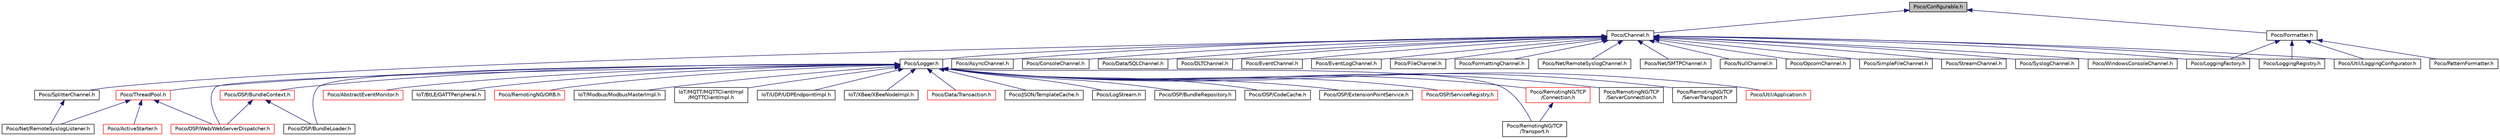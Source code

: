 digraph "Poco/Configurable.h"
{
 // LATEX_PDF_SIZE
  edge [fontname="Helvetica",fontsize="10",labelfontname="Helvetica",labelfontsize="10"];
  node [fontname="Helvetica",fontsize="10",shape=record];
  Node1 [label="Poco/Configurable.h",height=0.2,width=0.4,color="black", fillcolor="grey75", style="filled", fontcolor="black",tooltip=" "];
  Node1 -> Node2 [dir="back",color="midnightblue",fontsize="10",style="solid",fontname="Helvetica"];
  Node2 [label="Poco/Channel.h",height=0.2,width=0.4,color="black", fillcolor="white", style="filled",URL="$Channel_8h.html",tooltip=" "];
  Node2 -> Node3 [dir="back",color="midnightblue",fontsize="10",style="solid",fontname="Helvetica"];
  Node3 [label="Poco/Logger.h",height=0.2,width=0.4,color="black", fillcolor="white", style="filled",URL="$Logger_8h.html",tooltip=" "];
  Node3 -> Node4 [dir="back",color="midnightblue",fontsize="10",style="solid",fontname="Helvetica"];
  Node4 [label="Poco/ThreadPool.h",height=0.2,width=0.4,color="red", fillcolor="white", style="filled",URL="$ThreadPool_8h.html",tooltip=" "];
  Node4 -> Node5 [dir="back",color="midnightblue",fontsize="10",style="solid",fontname="Helvetica"];
  Node5 [label="Poco/ActiveStarter.h",height=0.2,width=0.4,color="red", fillcolor="white", style="filled",URL="$ActiveStarter_8h.html",tooltip=" "];
  Node4 -> Node413 [dir="back",color="midnightblue",fontsize="10",style="solid",fontname="Helvetica"];
  Node413 [label="Poco/Net/RemoteSyslogListener.h",height=0.2,width=0.4,color="black", fillcolor="white", style="filled",URL="$RemoteSyslogListener_8h.html",tooltip=" "];
  Node4 -> Node256 [dir="back",color="midnightblue",fontsize="10",style="solid",fontname="Helvetica"];
  Node256 [label="Poco/OSP/Web/WebServerDispatcher.h",height=0.2,width=0.4,color="red", fillcolor="white", style="filled",URL="$WebServerDispatcher_8h.html",tooltip=" "];
  Node3 -> Node7 [dir="back",color="midnightblue",fontsize="10",style="solid",fontname="Helvetica"];
  Node7 [label="Poco/AbstractEventMonitor.h",height=0.2,width=0.4,color="red", fillcolor="white", style="filled",URL="$AbstractEventMonitor_8h.html",tooltip=" "];
  Node3 -> Node14 [dir="back",color="midnightblue",fontsize="10",style="solid",fontname="Helvetica"];
  Node14 [label="IoT/BtLE/GATTPeripheral.h",height=0.2,width=0.4,color="black", fillcolor="white", style="filled",URL="$GATTPeripheral_8h.html",tooltip=" "];
  Node3 -> Node33 [dir="back",color="midnightblue",fontsize="10",style="solid",fontname="Helvetica"];
  Node33 [label="Poco/RemotingNG/ORB.h",height=0.2,width=0.4,color="red", fillcolor="white", style="filled",URL="$ORB_8h.html",tooltip=" "];
  Node3 -> Node148 [dir="back",color="midnightblue",fontsize="10",style="solid",fontname="Helvetica"];
  Node148 [label="IoT/Modbus/ModbusMasterImpl.h",height=0.2,width=0.4,color="black", fillcolor="white", style="filled",URL="$ModbusMasterImpl_8h.html",tooltip=" "];
  Node3 -> Node217 [dir="back",color="midnightblue",fontsize="10",style="solid",fontname="Helvetica"];
  Node217 [label="IoT/MQTT/MQTTClientImpl\l/MQTTClientImpl.h",height=0.2,width=0.4,color="black", fillcolor="white", style="filled",URL="$MQTTClientImpl_8h.html",tooltip=" "];
  Node3 -> Node244 [dir="back",color="midnightblue",fontsize="10",style="solid",fontname="Helvetica"];
  Node244 [label="IoT/UDP/UDPEndpointImpl.h",height=0.2,width=0.4,color="black", fillcolor="white", style="filled",URL="$UDPEndpointImpl_8h.html",tooltip=" "];
  Node3 -> Node250 [dir="back",color="midnightblue",fontsize="10",style="solid",fontname="Helvetica"];
  Node250 [label="Poco/OSP/BundleContext.h",height=0.2,width=0.4,color="red", fillcolor="white", style="filled",URL="$BundleContext_8h.html",tooltip=" "];
  Node250 -> Node253 [dir="back",color="midnightblue",fontsize="10",style="solid",fontname="Helvetica"];
  Node253 [label="Poco/OSP/BundleLoader.h",height=0.2,width=0.4,color="black", fillcolor="white", style="filled",URL="$BundleLoader_8h.html",tooltip=" "];
  Node250 -> Node256 [dir="back",color="midnightblue",fontsize="10",style="solid",fontname="Helvetica"];
  Node3 -> Node322 [dir="back",color="midnightblue",fontsize="10",style="solid",fontname="Helvetica"];
  Node322 [label="IoT/XBee/XBeeNodeImpl.h",height=0.2,width=0.4,color="black", fillcolor="white", style="filled",URL="$XBeeNodeImpl_8h.html",tooltip=" "];
  Node3 -> Node401 [dir="back",color="midnightblue",fontsize="10",style="solid",fontname="Helvetica"];
  Node401 [label="Poco/Data/Transaction.h",height=0.2,width=0.4,color="red", fillcolor="white", style="filled",URL="$Transaction_8h.html",tooltip=" "];
  Node3 -> Node414 [dir="back",color="midnightblue",fontsize="10",style="solid",fontname="Helvetica"];
  Node414 [label="Poco/JSON/TemplateCache.h",height=0.2,width=0.4,color="black", fillcolor="white", style="filled",URL="$TemplateCache_8h.html",tooltip=" "];
  Node3 -> Node415 [dir="back",color="midnightblue",fontsize="10",style="solid",fontname="Helvetica"];
  Node415 [label="Poco/LogStream.h",height=0.2,width=0.4,color="black", fillcolor="white", style="filled",URL="$LogStream_8h.html",tooltip=" "];
  Node3 -> Node253 [dir="back",color="midnightblue",fontsize="10",style="solid",fontname="Helvetica"];
  Node3 -> Node265 [dir="back",color="midnightblue",fontsize="10",style="solid",fontname="Helvetica"];
  Node265 [label="Poco/OSP/BundleRepository.h",height=0.2,width=0.4,color="black", fillcolor="white", style="filled",URL="$BundleRepository_8h.html",tooltip=" "];
  Node3 -> Node416 [dir="back",color="midnightblue",fontsize="10",style="solid",fontname="Helvetica"];
  Node416 [label="Poco/OSP/CodeCache.h",height=0.2,width=0.4,color="black", fillcolor="white", style="filled",URL="$CodeCache_8h.html",tooltip=" "];
  Node3 -> Node270 [dir="back",color="midnightblue",fontsize="10",style="solid",fontname="Helvetica"];
  Node270 [label="Poco/OSP/ExtensionPointService.h",height=0.2,width=0.4,color="black", fillcolor="white", style="filled",URL="$ExtensionPointService_8h.html",tooltip=" "];
  Node3 -> Node380 [dir="back",color="midnightblue",fontsize="10",style="solid",fontname="Helvetica"];
  Node380 [label="Poco/OSP/ServiceRegistry.h",height=0.2,width=0.4,color="red", fillcolor="white", style="filled",URL="$ServiceRegistry_8h.html",tooltip=" "];
  Node3 -> Node256 [dir="back",color="midnightblue",fontsize="10",style="solid",fontname="Helvetica"];
  Node3 -> Node368 [dir="back",color="midnightblue",fontsize="10",style="solid",fontname="Helvetica"];
  Node368 [label="Poco/RemotingNG/TCP\l/Connection.h",height=0.2,width=0.4,color="red", fillcolor="white", style="filled",URL="$Connection_8h.html",tooltip=" "];
  Node368 -> Node373 [dir="back",color="midnightblue",fontsize="10",style="solid",fontname="Helvetica"];
  Node373 [label="Poco/RemotingNG/TCP\l/Transport.h",height=0.2,width=0.4,color="black", fillcolor="white", style="filled",URL="$TCP_2Transport_8h.html",tooltip=" "];
  Node3 -> Node353 [dir="back",color="midnightblue",fontsize="10",style="solid",fontname="Helvetica"];
  Node353 [label="Poco/RemotingNG/TCP\l/ServerConnection.h",height=0.2,width=0.4,color="black", fillcolor="white", style="filled",URL="$ServerConnection_8h.html",tooltip=" "];
  Node3 -> Node372 [dir="back",color="midnightblue",fontsize="10",style="solid",fontname="Helvetica"];
  Node372 [label="Poco/RemotingNG/TCP\l/ServerTransport.h",height=0.2,width=0.4,color="black", fillcolor="white", style="filled",URL="$TCP_2ServerTransport_8h.html",tooltip=" "];
  Node3 -> Node373 [dir="back",color="midnightblue",fontsize="10",style="solid",fontname="Helvetica"];
  Node3 -> Node280 [dir="back",color="midnightblue",fontsize="10",style="solid",fontname="Helvetica"];
  Node280 [label="Poco/Util/Application.h",height=0.2,width=0.4,color="red", fillcolor="white", style="filled",URL="$Application_8h.html",tooltip=" "];
  Node2 -> Node417 [dir="back",color="midnightblue",fontsize="10",style="solid",fontname="Helvetica"];
  Node417 [label="Poco/AsyncChannel.h",height=0.2,width=0.4,color="black", fillcolor="white", style="filled",URL="$AsyncChannel_8h.html",tooltip=" "];
  Node2 -> Node418 [dir="back",color="midnightblue",fontsize="10",style="solid",fontname="Helvetica"];
  Node418 [label="Poco/ConsoleChannel.h",height=0.2,width=0.4,color="black", fillcolor="white", style="filled",URL="$ConsoleChannel_8h.html",tooltip=" "];
  Node2 -> Node400 [dir="back",color="midnightblue",fontsize="10",style="solid",fontname="Helvetica"];
  Node400 [label="Poco/Data/SQLChannel.h",height=0.2,width=0.4,color="black", fillcolor="white", style="filled",URL="$SQLChannel_8h.html",tooltip=" "];
  Node2 -> Node419 [dir="back",color="midnightblue",fontsize="10",style="solid",fontname="Helvetica"];
  Node419 [label="Poco/DLTChannel.h",height=0.2,width=0.4,color="black", fillcolor="white", style="filled",URL="$DLTChannel_8h.html",tooltip=" "];
  Node2 -> Node331 [dir="back",color="midnightblue",fontsize="10",style="solid",fontname="Helvetica"];
  Node331 [label="Poco/EventChannel.h",height=0.2,width=0.4,color="black", fillcolor="white", style="filled",URL="$EventChannel_8h.html",tooltip=" "];
  Node2 -> Node420 [dir="back",color="midnightblue",fontsize="10",style="solid",fontname="Helvetica"];
  Node420 [label="Poco/EventLogChannel.h",height=0.2,width=0.4,color="black", fillcolor="white", style="filled",URL="$EventLogChannel_8h.html",tooltip=" "];
  Node2 -> Node421 [dir="back",color="midnightblue",fontsize="10",style="solid",fontname="Helvetica"];
  Node421 [label="Poco/FileChannel.h",height=0.2,width=0.4,color="black", fillcolor="white", style="filled",URL="$FileChannel_8h.html",tooltip=" "];
  Node2 -> Node422 [dir="back",color="midnightblue",fontsize="10",style="solid",fontname="Helvetica"];
  Node422 [label="Poco/FormattingChannel.h",height=0.2,width=0.4,color="black", fillcolor="white", style="filled",URL="$FormattingChannel_8h.html",tooltip=" "];
  Node2 -> Node423 [dir="back",color="midnightblue",fontsize="10",style="solid",fontname="Helvetica"];
  Node423 [label="Poco/LoggingFactory.h",height=0.2,width=0.4,color="black", fillcolor="white", style="filled",URL="$LoggingFactory_8h.html",tooltip=" "];
  Node2 -> Node424 [dir="back",color="midnightblue",fontsize="10",style="solid",fontname="Helvetica"];
  Node424 [label="Poco/LoggingRegistry.h",height=0.2,width=0.4,color="black", fillcolor="white", style="filled",URL="$LoggingRegistry_8h.html",tooltip=" "];
  Node2 -> Node425 [dir="back",color="midnightblue",fontsize="10",style="solid",fontname="Helvetica"];
  Node425 [label="Poco/Net/RemoteSyslogChannel.h",height=0.2,width=0.4,color="black", fillcolor="white", style="filled",URL="$RemoteSyslogChannel_8h.html",tooltip=" "];
  Node2 -> Node426 [dir="back",color="midnightblue",fontsize="10",style="solid",fontname="Helvetica"];
  Node426 [label="Poco/SplitterChannel.h",height=0.2,width=0.4,color="black", fillcolor="white", style="filled",URL="$SplitterChannel_8h.html",tooltip=" "];
  Node426 -> Node413 [dir="back",color="midnightblue",fontsize="10",style="solid",fontname="Helvetica"];
  Node2 -> Node427 [dir="back",color="midnightblue",fontsize="10",style="solid",fontname="Helvetica"];
  Node427 [label="Poco/Net/SMTPChannel.h",height=0.2,width=0.4,color="black", fillcolor="white", style="filled",URL="$SMTPChannel_8h.html",tooltip=" "];
  Node2 -> Node428 [dir="back",color="midnightblue",fontsize="10",style="solid",fontname="Helvetica"];
  Node428 [label="Poco/NullChannel.h",height=0.2,width=0.4,color="black", fillcolor="white", style="filled",URL="$NullChannel_8h.html",tooltip=" "];
  Node2 -> Node429 [dir="back",color="midnightblue",fontsize="10",style="solid",fontname="Helvetica"];
  Node429 [label="Poco/OpcomChannel.h",height=0.2,width=0.4,color="black", fillcolor="white", style="filled",URL="$OpcomChannel_8h.html",tooltip=" "];
  Node2 -> Node430 [dir="back",color="midnightblue",fontsize="10",style="solid",fontname="Helvetica"];
  Node430 [label="Poco/SimpleFileChannel.h",height=0.2,width=0.4,color="black", fillcolor="white", style="filled",URL="$SimpleFileChannel_8h.html",tooltip=" "];
  Node2 -> Node431 [dir="back",color="midnightblue",fontsize="10",style="solid",fontname="Helvetica"];
  Node431 [label="Poco/StreamChannel.h",height=0.2,width=0.4,color="black", fillcolor="white", style="filled",URL="$StreamChannel_8h.html",tooltip=" "];
  Node2 -> Node432 [dir="back",color="midnightblue",fontsize="10",style="solid",fontname="Helvetica"];
  Node432 [label="Poco/SyslogChannel.h",height=0.2,width=0.4,color="black", fillcolor="white", style="filled",URL="$SyslogChannel_8h.html",tooltip=" "];
  Node2 -> Node433 [dir="back",color="midnightblue",fontsize="10",style="solid",fontname="Helvetica"];
  Node433 [label="Poco/Util/LoggingConfigurator.h",height=0.2,width=0.4,color="black", fillcolor="white", style="filled",URL="$LoggingConfigurator_8h.html",tooltip=" "];
  Node2 -> Node434 [dir="back",color="midnightblue",fontsize="10",style="solid",fontname="Helvetica"];
  Node434 [label="Poco/WindowsConsoleChannel.h",height=0.2,width=0.4,color="black", fillcolor="white", style="filled",URL="$WindowsConsoleChannel_8h.html",tooltip=" "];
  Node1 -> Node435 [dir="back",color="midnightblue",fontsize="10",style="solid",fontname="Helvetica"];
  Node435 [label="Poco/Formatter.h",height=0.2,width=0.4,color="black", fillcolor="white", style="filled",URL="$Formatter_8h.html",tooltip=" "];
  Node435 -> Node423 [dir="back",color="midnightblue",fontsize="10",style="solid",fontname="Helvetica"];
  Node435 -> Node424 [dir="back",color="midnightblue",fontsize="10",style="solid",fontname="Helvetica"];
  Node435 -> Node436 [dir="back",color="midnightblue",fontsize="10",style="solid",fontname="Helvetica"];
  Node436 [label="Poco/PatternFormatter.h",height=0.2,width=0.4,color="black", fillcolor="white", style="filled",URL="$PatternFormatter_8h.html",tooltip=" "];
  Node435 -> Node433 [dir="back",color="midnightblue",fontsize="10",style="solid",fontname="Helvetica"];
}
